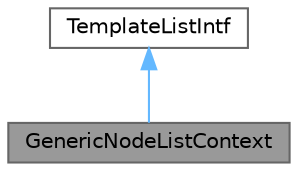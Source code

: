 digraph "GenericNodeListContext"
{
 // INTERACTIVE_SVG=YES
 // LATEX_PDF_SIZE
  bgcolor="transparent";
  edge [fontname=Helvetica,fontsize=10,labelfontname=Helvetica,labelfontsize=10];
  node [fontname=Helvetica,fontsize=10,shape=box,height=0.2,width=0.4];
  Node1 [label="GenericNodeListContext",height=0.2,width=0.4,color="gray40", fillcolor="grey60", style="filled", fontcolor="black",tooltip="standard template list implementation"];
  Node2 -> Node1 [dir="back",color="steelblue1",style="solid",tooltip=" "];
  Node2 [label="TemplateListIntf",height=0.2,width=0.4,color="gray40", fillcolor="white", style="filled",URL="$d6/d88/class_template_list_intf.html",tooltip="Abstract read-only interface for a context value of type list."];
}
